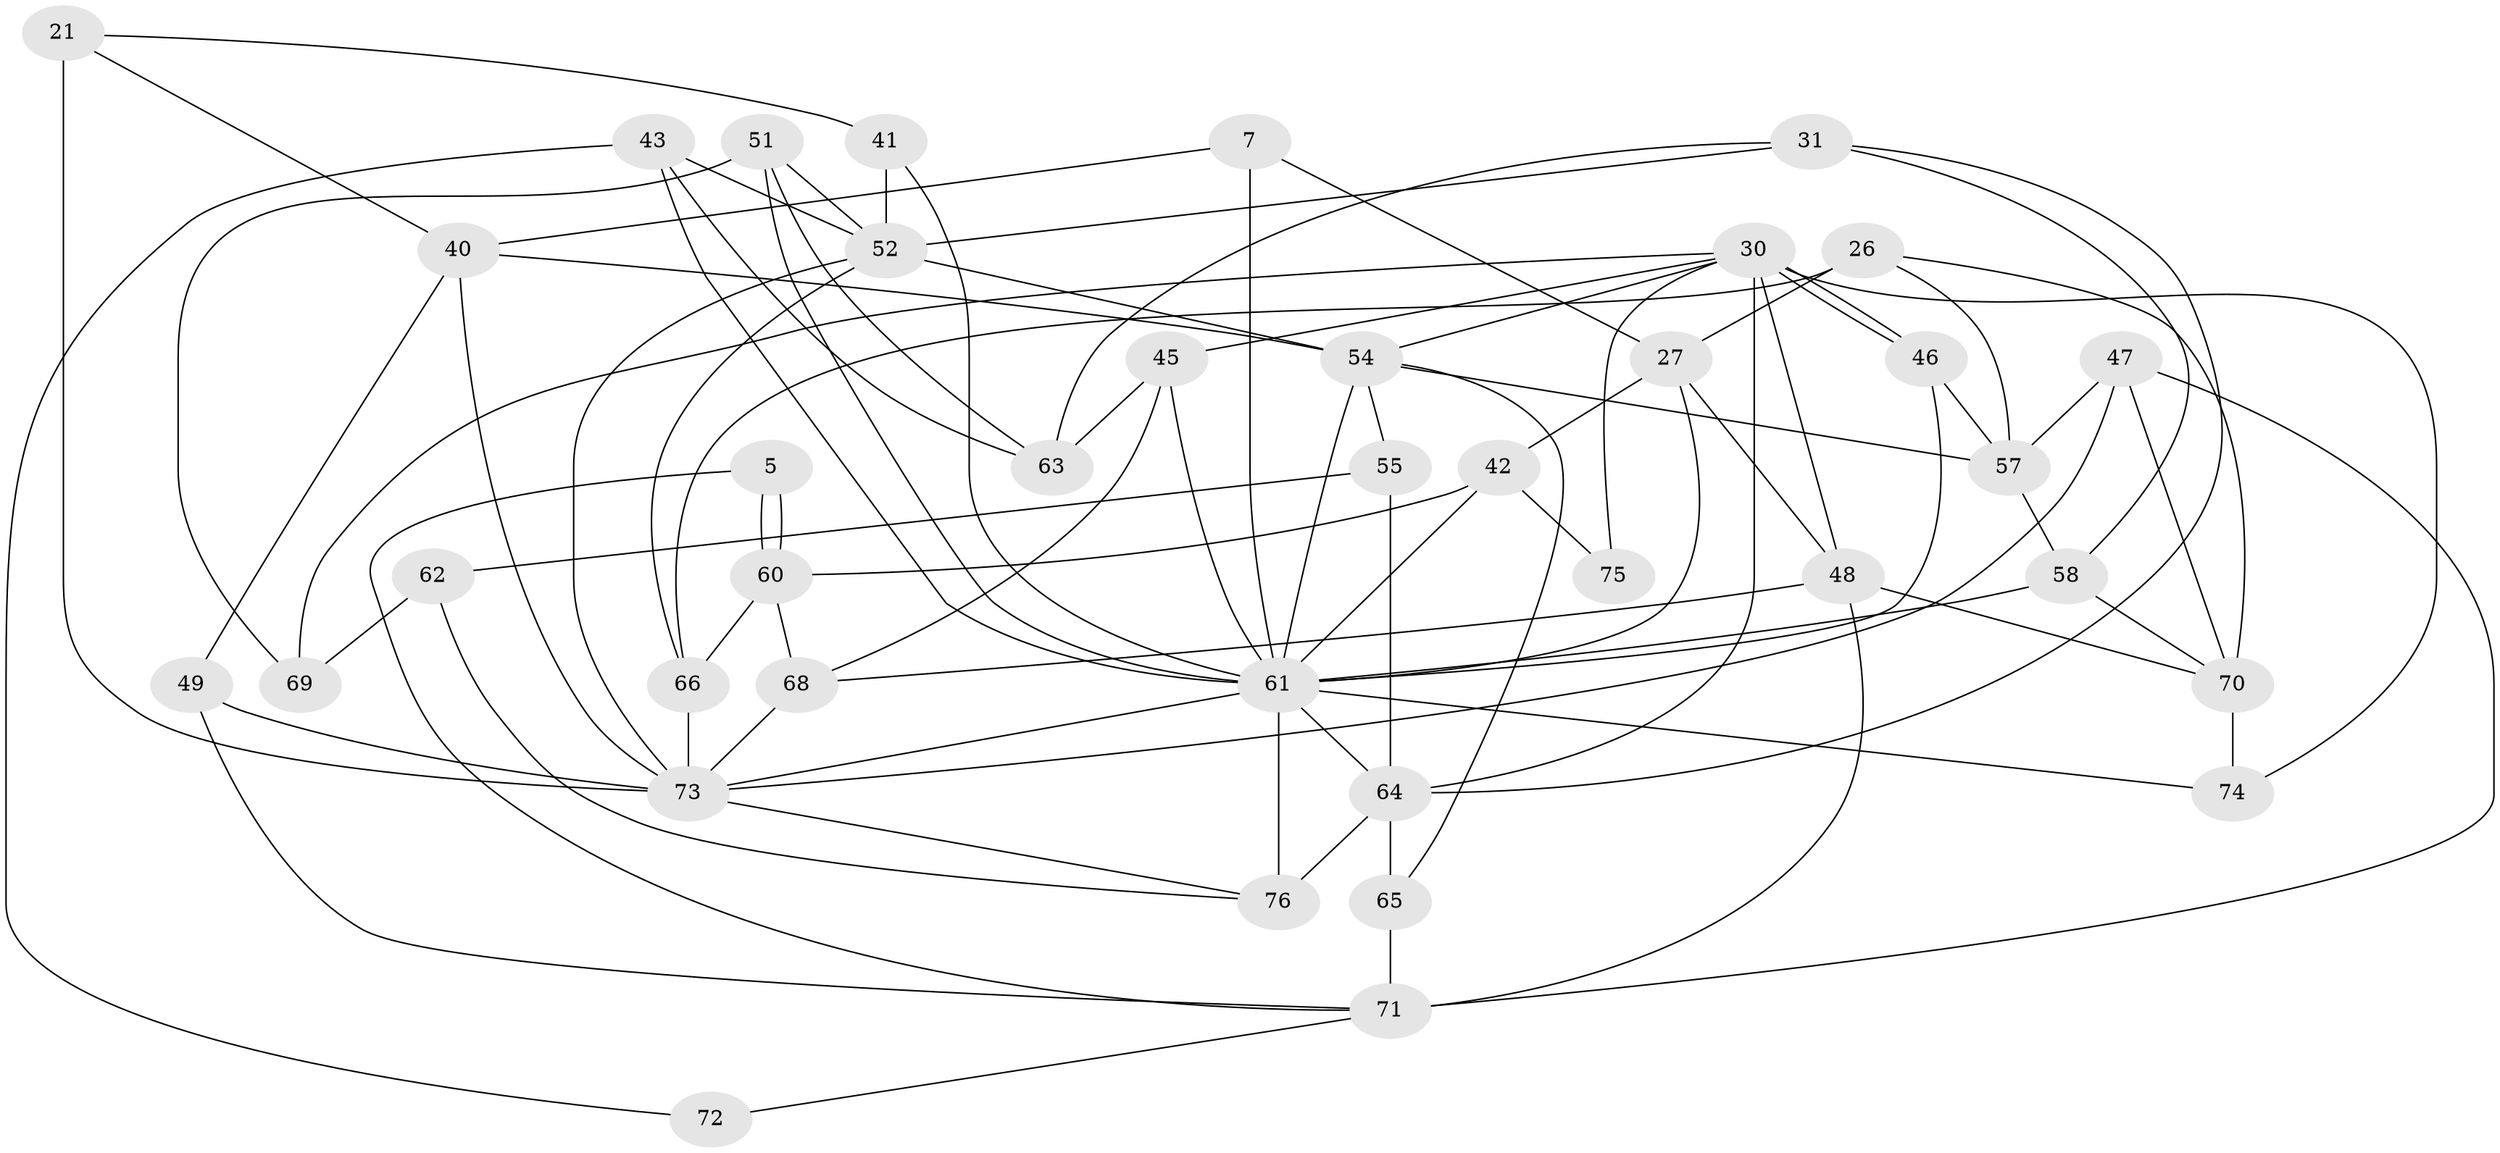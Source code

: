 // original degree distribution, {4: 0.25, 3: 0.2894736842105263, 5: 0.23684210526315788, 2: 0.10526315789473684, 6: 0.09210526315789473, 7: 0.02631578947368421}
// Generated by graph-tools (version 1.1) at 2025/50/03/09/25 04:50:51]
// undirected, 38 vertices, 87 edges
graph export_dot {
graph [start="1"]
  node [color=gray90,style=filled];
  5;
  7;
  21;
  26 [super="+25"];
  27;
  30 [super="+13"];
  31;
  40 [super="+4"];
  41;
  42 [super="+23"];
  43;
  45;
  46;
  47;
  48;
  49 [super="+6"];
  51 [super="+36"];
  52 [super="+35+50"];
  54 [super="+37+8"];
  55;
  57 [super="+2"];
  58;
  60;
  61 [super="+44+56"];
  62 [super="+38"];
  63 [super="+9"];
  64 [super="+24"];
  65 [super="+59"];
  66 [super="+22"];
  68;
  69;
  70 [super="+33"];
  71 [super="+1"];
  72;
  73 [super="+20+29+34+39"];
  74;
  75;
  76 [super="+15+67"];
  5 -- 60;
  5 -- 60;
  5 -- 71;
  7 -- 27;
  7 -- 40;
  7 -- 61;
  21 -- 41;
  21 -- 40;
  21 -- 73 [weight=3];
  26 -- 57;
  26 -- 27;
  26 -- 66 [weight=2];
  26 -- 70;
  27 -- 48;
  27 -- 42 [weight=2];
  27 -- 61;
  30 -- 46;
  30 -- 46;
  30 -- 64 [weight=2];
  30 -- 74;
  30 -- 75;
  30 -- 48;
  30 -- 69;
  30 -- 54;
  30 -- 45;
  31 -- 58;
  31 -- 64;
  31 -- 63;
  31 -- 52;
  40 -- 49 [weight=2];
  40 -- 73;
  40 -- 54 [weight=2];
  41 -- 52;
  41 -- 61;
  42 -- 60;
  42 -- 75;
  42 -- 61;
  43 -- 52 [weight=2];
  43 -- 63;
  43 -- 72;
  43 -- 61;
  45 -- 61;
  45 -- 63 [weight=2];
  45 -- 68;
  46 -- 57;
  46 -- 61;
  47 -- 57;
  47 -- 71;
  47 -- 70;
  47 -- 73;
  48 -- 68;
  48 -- 70;
  48 -- 71;
  49 -- 71;
  49 -- 73 [weight=2];
  51 -- 69 [weight=2];
  51 -- 63;
  51 -- 52;
  51 -- 61;
  52 -- 54 [weight=2];
  52 -- 66 [weight=2];
  52 -- 73;
  54 -- 55;
  54 -- 57 [weight=2];
  54 -- 65;
  54 -- 61;
  55 -- 64;
  55 -- 62;
  57 -- 58;
  58 -- 70;
  58 -- 61;
  60 -- 68;
  60 -- 66 [weight=2];
  61 -- 76 [weight=4];
  61 -- 64;
  61 -- 73 [weight=3];
  61 -- 74;
  62 -- 76;
  62 -- 69;
  64 -- 76 [weight=3];
  64 -- 65 [weight=2];
  65 -- 71 [weight=2];
  66 -- 73;
  68 -- 73 [weight=2];
  70 -- 74;
  71 -- 72;
  73 -- 76;
}
